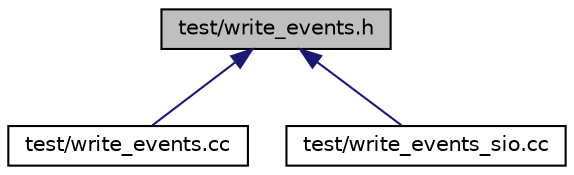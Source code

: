 digraph "test/write_events.h"
{
 // LATEX_PDF_SIZE
  edge [fontname="Helvetica",fontsize="10",labelfontname="Helvetica",labelfontsize="10"];
  node [fontname="Helvetica",fontsize="10",shape=record];
  Node1 [label="test/write_events.h",height=0.2,width=0.4,color="black", fillcolor="grey75", style="filled", fontcolor="black",tooltip=" "];
  Node1 -> Node2 [dir="back",color="midnightblue",fontsize="10",style="solid",fontname="Helvetica"];
  Node2 [label="test/write_events.cc",height=0.2,width=0.4,color="black", fillcolor="white", style="filled",URL="$write__events_8cc.html",tooltip=" "];
  Node1 -> Node3 [dir="back",color="midnightblue",fontsize="10",style="solid",fontname="Helvetica"];
  Node3 [label="test/write_events_sio.cc",height=0.2,width=0.4,color="black", fillcolor="white", style="filled",URL="$write__events__sio_8cc.html",tooltip=" "];
}
